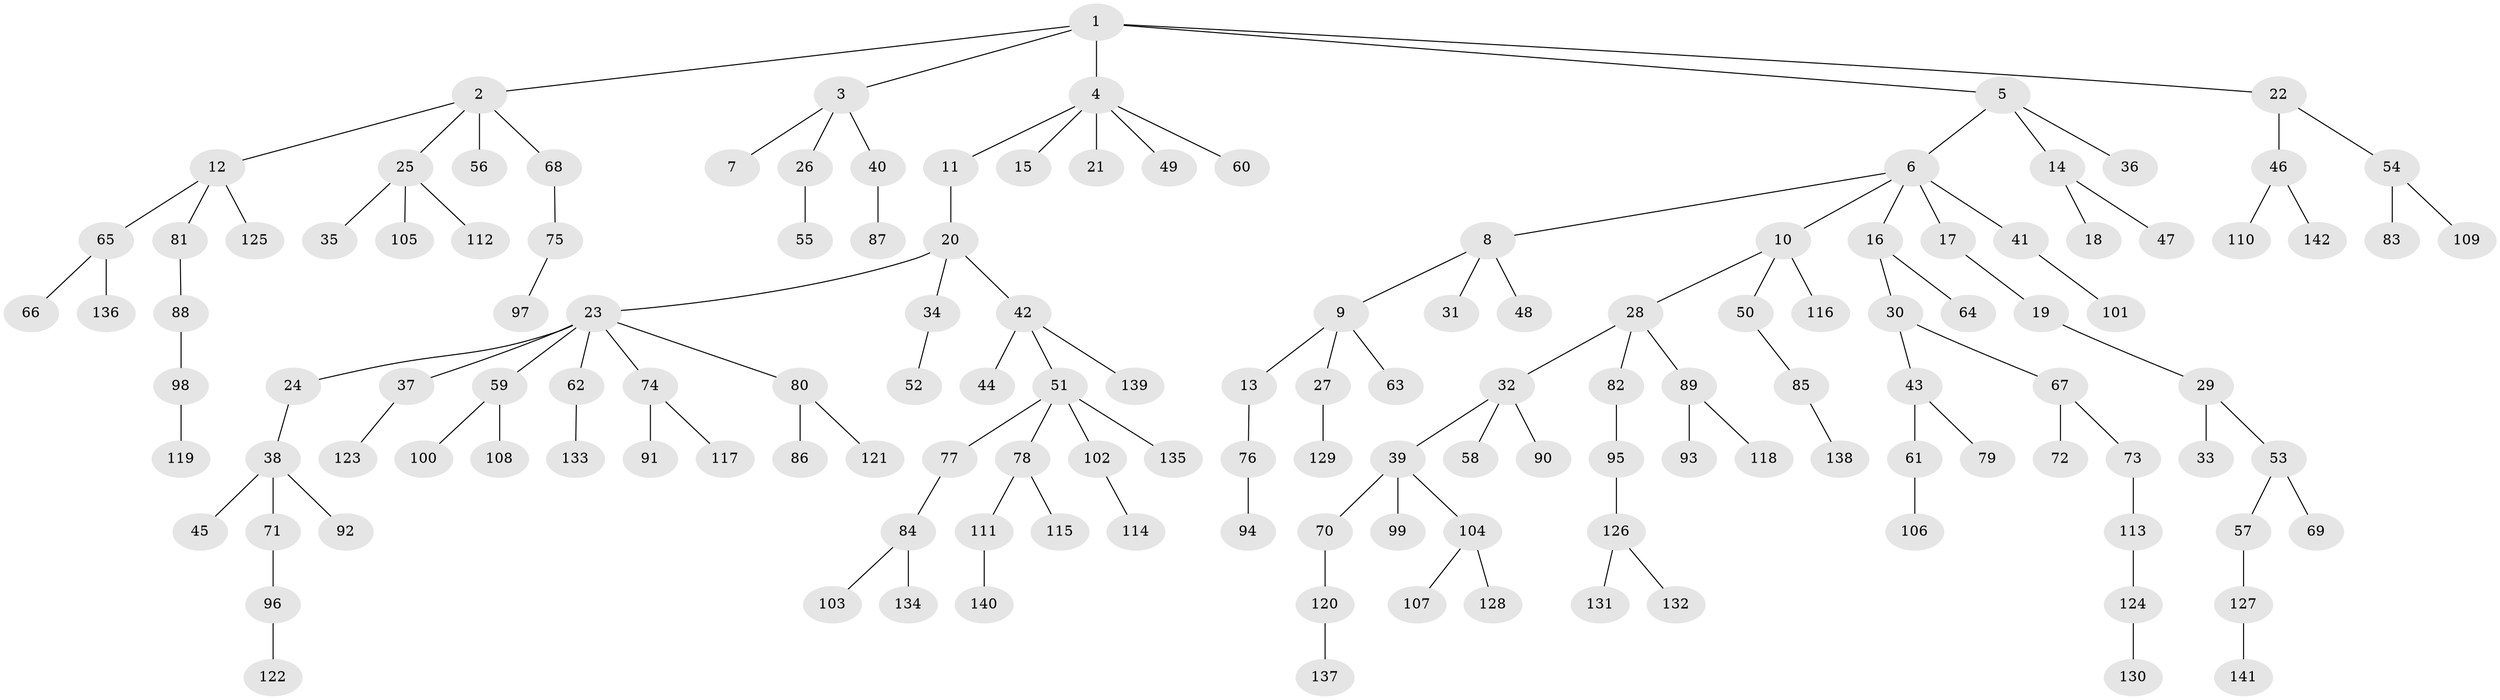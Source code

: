 // Generated by graph-tools (version 1.1) at 2025/02/03/09/25 03:02:17]
// undirected, 142 vertices, 141 edges
graph export_dot {
graph [start="1"]
  node [color=gray90,style=filled];
  1;
  2;
  3;
  4;
  5;
  6;
  7;
  8;
  9;
  10;
  11;
  12;
  13;
  14;
  15;
  16;
  17;
  18;
  19;
  20;
  21;
  22;
  23;
  24;
  25;
  26;
  27;
  28;
  29;
  30;
  31;
  32;
  33;
  34;
  35;
  36;
  37;
  38;
  39;
  40;
  41;
  42;
  43;
  44;
  45;
  46;
  47;
  48;
  49;
  50;
  51;
  52;
  53;
  54;
  55;
  56;
  57;
  58;
  59;
  60;
  61;
  62;
  63;
  64;
  65;
  66;
  67;
  68;
  69;
  70;
  71;
  72;
  73;
  74;
  75;
  76;
  77;
  78;
  79;
  80;
  81;
  82;
  83;
  84;
  85;
  86;
  87;
  88;
  89;
  90;
  91;
  92;
  93;
  94;
  95;
  96;
  97;
  98;
  99;
  100;
  101;
  102;
  103;
  104;
  105;
  106;
  107;
  108;
  109;
  110;
  111;
  112;
  113;
  114;
  115;
  116;
  117;
  118;
  119;
  120;
  121;
  122;
  123;
  124;
  125;
  126;
  127;
  128;
  129;
  130;
  131;
  132;
  133;
  134;
  135;
  136;
  137;
  138;
  139;
  140;
  141;
  142;
  1 -- 2;
  1 -- 3;
  1 -- 4;
  1 -- 5;
  1 -- 22;
  2 -- 12;
  2 -- 25;
  2 -- 56;
  2 -- 68;
  3 -- 7;
  3 -- 26;
  3 -- 40;
  4 -- 11;
  4 -- 15;
  4 -- 21;
  4 -- 49;
  4 -- 60;
  5 -- 6;
  5 -- 14;
  5 -- 36;
  6 -- 8;
  6 -- 10;
  6 -- 16;
  6 -- 17;
  6 -- 41;
  8 -- 9;
  8 -- 31;
  8 -- 48;
  9 -- 13;
  9 -- 27;
  9 -- 63;
  10 -- 28;
  10 -- 50;
  10 -- 116;
  11 -- 20;
  12 -- 65;
  12 -- 81;
  12 -- 125;
  13 -- 76;
  14 -- 18;
  14 -- 47;
  16 -- 30;
  16 -- 64;
  17 -- 19;
  19 -- 29;
  20 -- 23;
  20 -- 34;
  20 -- 42;
  22 -- 46;
  22 -- 54;
  23 -- 24;
  23 -- 37;
  23 -- 59;
  23 -- 62;
  23 -- 74;
  23 -- 80;
  24 -- 38;
  25 -- 35;
  25 -- 105;
  25 -- 112;
  26 -- 55;
  27 -- 129;
  28 -- 32;
  28 -- 82;
  28 -- 89;
  29 -- 33;
  29 -- 53;
  30 -- 43;
  30 -- 67;
  32 -- 39;
  32 -- 58;
  32 -- 90;
  34 -- 52;
  37 -- 123;
  38 -- 45;
  38 -- 71;
  38 -- 92;
  39 -- 70;
  39 -- 99;
  39 -- 104;
  40 -- 87;
  41 -- 101;
  42 -- 44;
  42 -- 51;
  42 -- 139;
  43 -- 61;
  43 -- 79;
  46 -- 110;
  46 -- 142;
  50 -- 85;
  51 -- 77;
  51 -- 78;
  51 -- 102;
  51 -- 135;
  53 -- 57;
  53 -- 69;
  54 -- 83;
  54 -- 109;
  57 -- 127;
  59 -- 100;
  59 -- 108;
  61 -- 106;
  62 -- 133;
  65 -- 66;
  65 -- 136;
  67 -- 72;
  67 -- 73;
  68 -- 75;
  70 -- 120;
  71 -- 96;
  73 -- 113;
  74 -- 91;
  74 -- 117;
  75 -- 97;
  76 -- 94;
  77 -- 84;
  78 -- 111;
  78 -- 115;
  80 -- 86;
  80 -- 121;
  81 -- 88;
  82 -- 95;
  84 -- 103;
  84 -- 134;
  85 -- 138;
  88 -- 98;
  89 -- 93;
  89 -- 118;
  95 -- 126;
  96 -- 122;
  98 -- 119;
  102 -- 114;
  104 -- 107;
  104 -- 128;
  111 -- 140;
  113 -- 124;
  120 -- 137;
  124 -- 130;
  126 -- 131;
  126 -- 132;
  127 -- 141;
}
